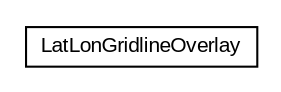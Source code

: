 #!/usr/local/bin/dot
#
# Class diagram 
# Generated by UMLGraph version R5_6-24-gf6e263 (http://www.umlgraph.org/)
#

digraph G {
	edge [fontname="arial",fontsize=10,labelfontname="arial",labelfontsize=10];
	node [fontname="arial",fontsize=10,shape=plaintext];
	nodesep=0.25;
	ranksep=0.5;
	// org.osmdroid.views.overlay.gridlines.LatLonGridlineOverlay
	c13794 [label=<<table title="org.osmdroid.views.overlay.gridlines.LatLonGridlineOverlay" border="0" cellborder="1" cellspacing="0" cellpadding="2" port="p" href="./LatLonGridlineOverlay.html">
		<tr><td><table border="0" cellspacing="0" cellpadding="1">
<tr><td align="center" balign="center"> LatLonGridlineOverlay </td></tr>
		</table></td></tr>
		</table>>, URL="./LatLonGridlineOverlay.html", fontname="arial", fontcolor="black", fontsize=10.0];
}

